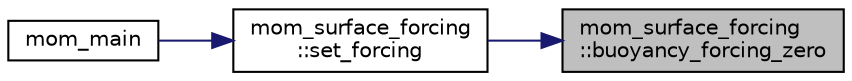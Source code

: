 digraph "mom_surface_forcing::buoyancy_forcing_zero"
{
 // INTERACTIVE_SVG=YES
 // LATEX_PDF_SIZE
  edge [fontname="Helvetica",fontsize="10",labelfontname="Helvetica",labelfontsize="10"];
  node [fontname="Helvetica",fontsize="10",shape=record];
  rankdir="RL";
  Node1 [label="mom_surface_forcing\l::buoyancy_forcing_zero",height=0.2,width=0.4,color="black", fillcolor="grey75", style="filled", fontcolor="black",tooltip="This subroutine specifies zero surface bouyancy fluxes."];
  Node1 -> Node2 [dir="back",color="midnightblue",fontsize="10",style="solid",fontname="Helvetica"];
  Node2 [label="mom_surface_forcing\l::set_forcing",height=0.2,width=0.4,color="black", fillcolor="white", style="filled",URL="$namespacemom__surface__forcing.html#a8bf2faba72a8fbe4a187981d50c99337",tooltip="Calls subroutines in this file to get surface forcing fields."];
  Node2 -> Node3 [dir="back",color="midnightblue",fontsize="10",style="solid",fontname="Helvetica"];
  Node3 [label="mom_main",height=0.2,width=0.4,color="black", fillcolor="white", style="filled",URL="$MOM__driver_8F90.html#a08fffeb2d8e8acbf9ed4609be6d258c6",tooltip=" "];
}
